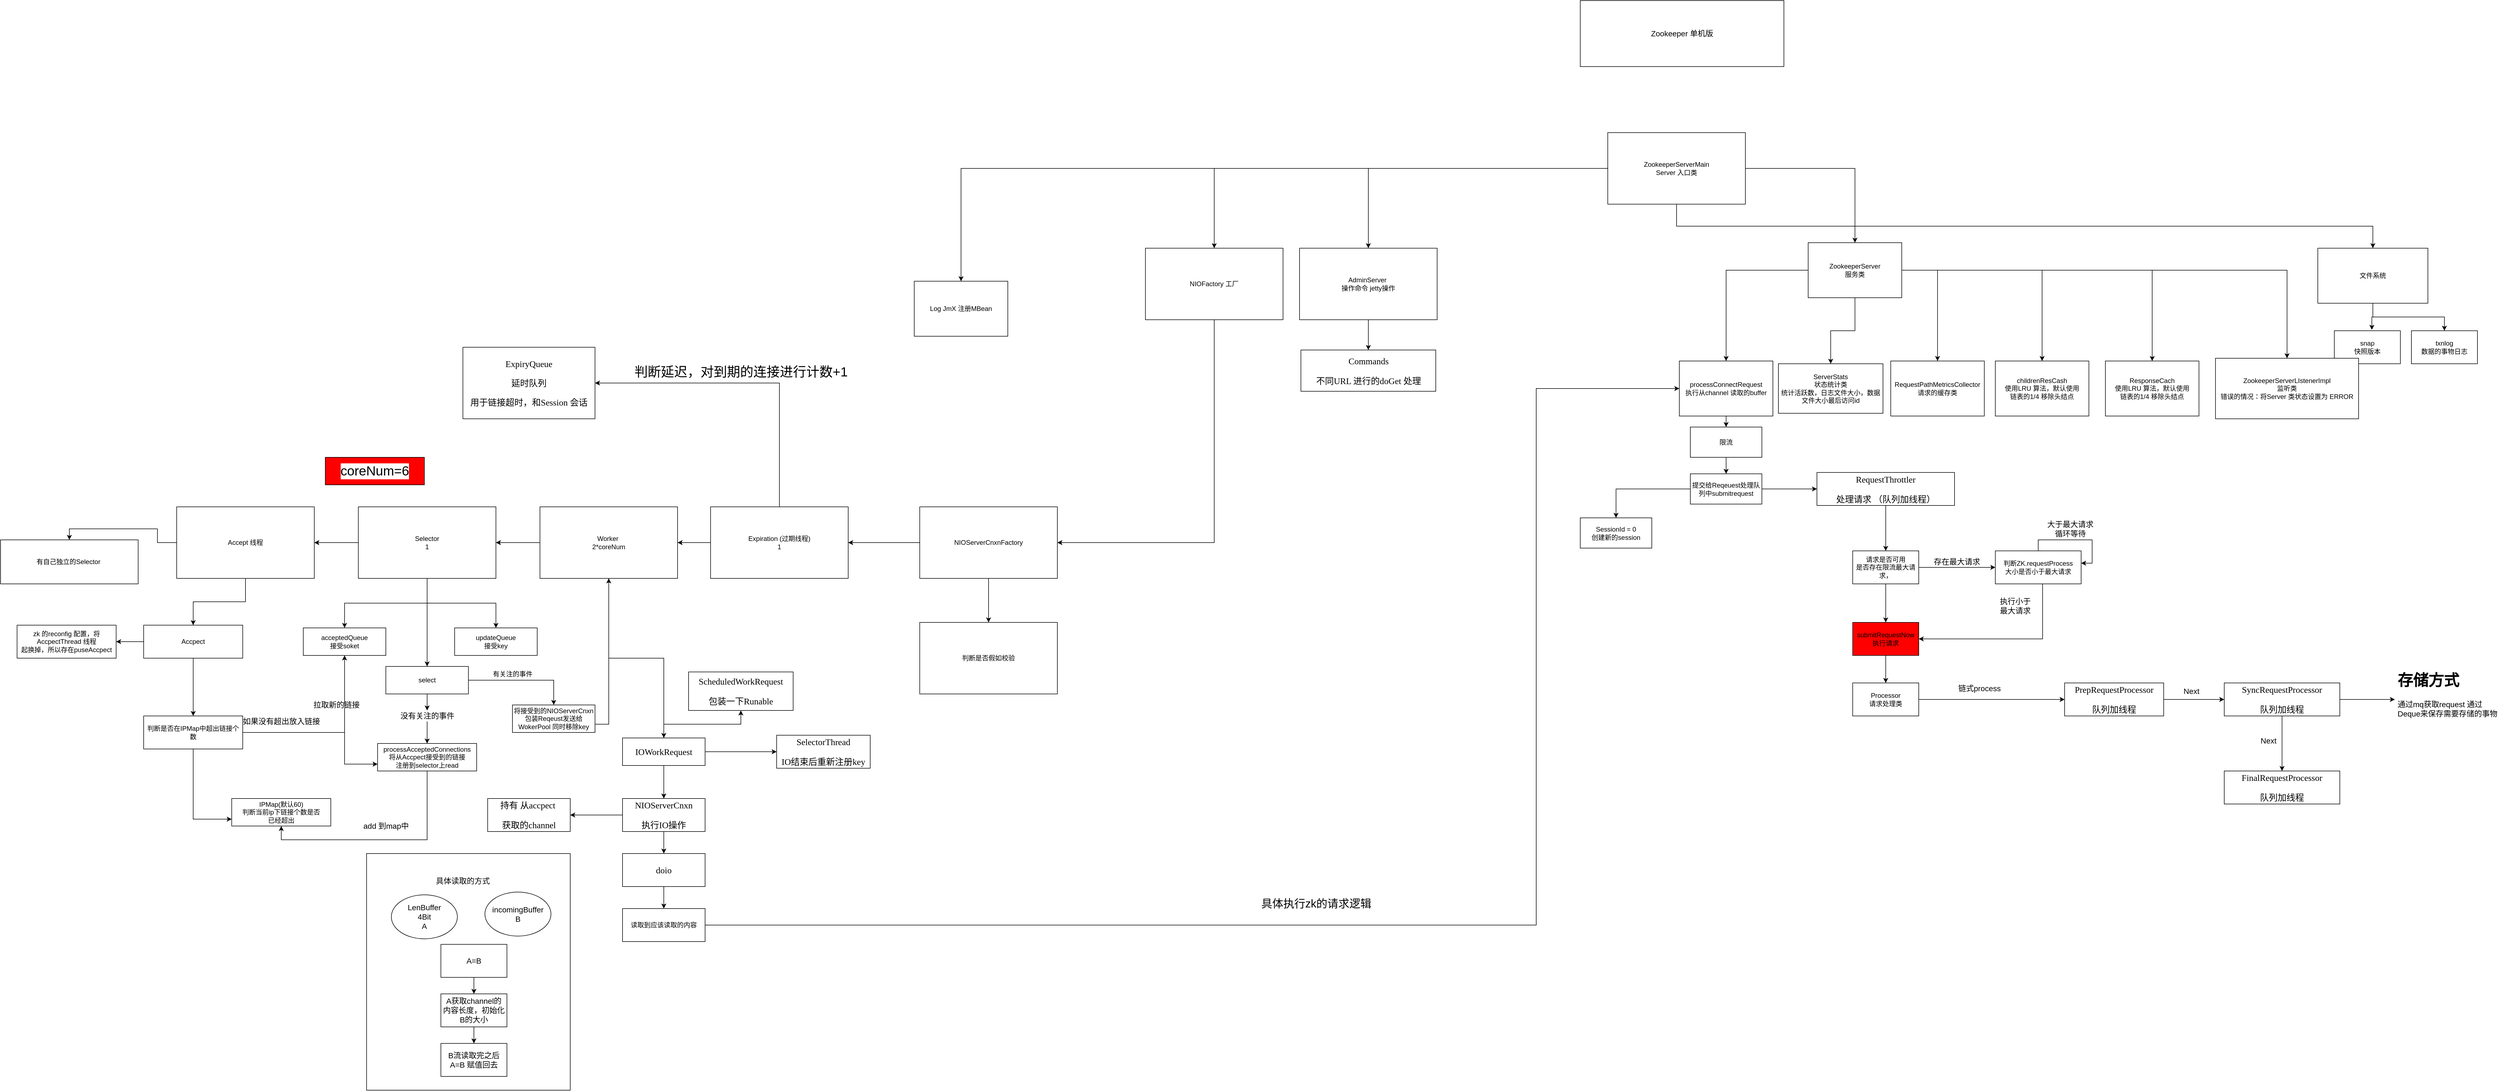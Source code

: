 <mxfile version="13.5.5" type="github">
  <diagram id="P4oiMs18zLNOx8z-5_zC" name="第 1 页">
    <mxGraphModel dx="6144" dy="6359" grid="1" gridSize="10" guides="1" tooltips="1" connect="1" arrows="1" fold="1" page="1" pageScale="1" pageWidth="3300" pageHeight="4681" math="0" shadow="0">
      <root>
        <mxCell id="0" />
        <mxCell id="1" parent="0" />
        <mxCell id="2ZB8JP_byCB2bst-7dcp-128" value="" style="rounded=0;whiteSpace=wrap;html=1;labelBackgroundColor=#ffffff;fillColor=#ffffff;gradientColor=none;fontSize=14;fontColor=#000000;" vertex="1" parent="1">
          <mxGeometry x="-1885" y="1310" width="370" height="430" as="geometry" />
        </mxCell>
        <mxCell id="2ZB8JP_byCB2bst-7dcp-11" style="edgeStyle=orthogonalEdgeStyle;rounded=0;orthogonalLoop=1;jettySize=auto;html=1;entryX=0.5;entryY=0;entryDx=0;entryDy=0;" edge="1" parent="1" source="2ZB8JP_byCB2bst-7dcp-1" target="2ZB8JP_byCB2bst-7dcp-3">
          <mxGeometry relative="1" as="geometry" />
        </mxCell>
        <mxCell id="2ZB8JP_byCB2bst-7dcp-12" style="edgeStyle=orthogonalEdgeStyle;rounded=0;orthogonalLoop=1;jettySize=auto;html=1;entryX=0.5;entryY=0;entryDx=0;entryDy=0;" edge="1" parent="1" source="2ZB8JP_byCB2bst-7dcp-1" target="2ZB8JP_byCB2bst-7dcp-5">
          <mxGeometry relative="1" as="geometry">
            <Array as="points">
              <mxPoint x="495" y="170" />
              <mxPoint x="1760" y="170" />
            </Array>
          </mxGeometry>
        </mxCell>
        <mxCell id="2ZB8JP_byCB2bst-7dcp-15" style="edgeStyle=orthogonalEdgeStyle;rounded=0;orthogonalLoop=1;jettySize=auto;html=1;entryX=0.5;entryY=0;entryDx=0;entryDy=0;" edge="1" parent="1" source="2ZB8JP_byCB2bst-7dcp-1" target="2ZB8JP_byCB2bst-7dcp-9">
          <mxGeometry relative="1" as="geometry" />
        </mxCell>
        <mxCell id="2ZB8JP_byCB2bst-7dcp-29" style="edgeStyle=orthogonalEdgeStyle;rounded=0;orthogonalLoop=1;jettySize=auto;html=1;" edge="1" parent="1" source="2ZB8JP_byCB2bst-7dcp-1" target="2ZB8JP_byCB2bst-7dcp-28">
          <mxGeometry relative="1" as="geometry" />
        </mxCell>
        <mxCell id="2ZB8JP_byCB2bst-7dcp-91" style="edgeStyle=orthogonalEdgeStyle;rounded=0;orthogonalLoop=1;jettySize=auto;html=1;entryX=0.5;entryY=0;entryDx=0;entryDy=0;fontSize=14;fontColor=#000000;" edge="1" parent="1" source="2ZB8JP_byCB2bst-7dcp-1" target="2ZB8JP_byCB2bst-7dcp-33">
          <mxGeometry relative="1" as="geometry" />
        </mxCell>
        <mxCell id="2ZB8JP_byCB2bst-7dcp-1" value="ZookeeperServerMain&lt;br&gt;Server 入口类" style="rounded=0;whiteSpace=wrap;html=1;" vertex="1" parent="1">
          <mxGeometry x="370" width="250" height="130" as="geometry" />
        </mxCell>
        <mxCell id="2ZB8JP_byCB2bst-7dcp-3" value="Log JmX 注册MBean" style="rounded=0;whiteSpace=wrap;html=1;" vertex="1" parent="1">
          <mxGeometry x="-890" y="270" width="170" height="100" as="geometry" />
        </mxCell>
        <mxCell id="2ZB8JP_byCB2bst-7dcp-13" style="edgeStyle=orthogonalEdgeStyle;rounded=0;orthogonalLoop=1;jettySize=auto;html=1;entryX=0.568;entryY=-0.028;entryDx=0;entryDy=0;entryPerimeter=0;" edge="1" parent="1" source="2ZB8JP_byCB2bst-7dcp-5" target="2ZB8JP_byCB2bst-7dcp-6">
          <mxGeometry relative="1" as="geometry" />
        </mxCell>
        <mxCell id="2ZB8JP_byCB2bst-7dcp-14" style="edgeStyle=orthogonalEdgeStyle;rounded=0;orthogonalLoop=1;jettySize=auto;html=1;" edge="1" parent="1" source="2ZB8JP_byCB2bst-7dcp-5" target="2ZB8JP_byCB2bst-7dcp-7">
          <mxGeometry relative="1" as="geometry" />
        </mxCell>
        <mxCell id="2ZB8JP_byCB2bst-7dcp-5" value="文件系统&lt;br&gt;" style="rounded=0;whiteSpace=wrap;html=1;" vertex="1" parent="1">
          <mxGeometry x="1660" y="210" width="200" height="100" as="geometry" />
        </mxCell>
        <mxCell id="2ZB8JP_byCB2bst-7dcp-6" value="snap&lt;br&gt;快照版本" style="rounded=0;whiteSpace=wrap;html=1;" vertex="1" parent="1">
          <mxGeometry x="1690" y="360" width="120" height="60" as="geometry" />
        </mxCell>
        <mxCell id="2ZB8JP_byCB2bst-7dcp-7" value="txnlog&lt;br&gt;数据的事物日志" style="rounded=0;whiteSpace=wrap;html=1;" vertex="1" parent="1">
          <mxGeometry x="1830" y="360" width="120" height="60" as="geometry" />
        </mxCell>
        <mxCell id="2ZB8JP_byCB2bst-7dcp-8" value="ServerStats&lt;br&gt;状态统计类&lt;br&gt;统计活跃数，日志文件大小，数据文件大小最后访问id" style="rounded=0;whiteSpace=wrap;html=1;" vertex="1" parent="1">
          <mxGeometry x="680" y="420" width="190" height="90" as="geometry" />
        </mxCell>
        <mxCell id="2ZB8JP_byCB2bst-7dcp-17" style="edgeStyle=orthogonalEdgeStyle;rounded=0;orthogonalLoop=1;jettySize=auto;html=1;" edge="1" parent="1" source="2ZB8JP_byCB2bst-7dcp-9" target="2ZB8JP_byCB2bst-7dcp-16">
          <mxGeometry relative="1" as="geometry" />
        </mxCell>
        <mxCell id="2ZB8JP_byCB2bst-7dcp-21" style="edgeStyle=orthogonalEdgeStyle;rounded=0;orthogonalLoop=1;jettySize=auto;html=1;" edge="1" parent="1" source="2ZB8JP_byCB2bst-7dcp-9" target="2ZB8JP_byCB2bst-7dcp-20">
          <mxGeometry relative="1" as="geometry" />
        </mxCell>
        <mxCell id="2ZB8JP_byCB2bst-7dcp-22" style="edgeStyle=orthogonalEdgeStyle;rounded=0;orthogonalLoop=1;jettySize=auto;html=1;" edge="1" parent="1" source="2ZB8JP_byCB2bst-7dcp-9" target="2ZB8JP_byCB2bst-7dcp-8">
          <mxGeometry relative="1" as="geometry">
            <mxPoint x="710.0" y="399.48" as="targetPoint" />
          </mxGeometry>
        </mxCell>
        <mxCell id="2ZB8JP_byCB2bst-7dcp-25" style="edgeStyle=orthogonalEdgeStyle;rounded=0;orthogonalLoop=1;jettySize=auto;html=1;" edge="1" parent="1" source="2ZB8JP_byCB2bst-7dcp-9" target="2ZB8JP_byCB2bst-7dcp-24">
          <mxGeometry relative="1" as="geometry">
            <Array as="points">
              <mxPoint x="969.1" y="250" />
            </Array>
          </mxGeometry>
        </mxCell>
        <mxCell id="2ZB8JP_byCB2bst-7dcp-26" style="edgeStyle=orthogonalEdgeStyle;rounded=0;orthogonalLoop=1;jettySize=auto;html=1;" edge="1" parent="1" source="2ZB8JP_byCB2bst-7dcp-9" target="2ZB8JP_byCB2bst-7dcp-23">
          <mxGeometry relative="1" as="geometry" />
        </mxCell>
        <mxCell id="2ZB8JP_byCB2bst-7dcp-134" style="edgeStyle=orthogonalEdgeStyle;rounded=0;orthogonalLoop=1;jettySize=auto;html=1;fontSize=14;fontColor=#000000;" edge="1" parent="1" source="2ZB8JP_byCB2bst-7dcp-9" target="2ZB8JP_byCB2bst-7dcp-133">
          <mxGeometry relative="1" as="geometry" />
        </mxCell>
        <mxCell id="2ZB8JP_byCB2bst-7dcp-9" value="ZookeeperServer&lt;br&gt;服务类" style="rounded=0;whiteSpace=wrap;html=1;" vertex="1" parent="1">
          <mxGeometry x="734.1" y="200" width="170" height="100" as="geometry" />
        </mxCell>
        <mxCell id="2ZB8JP_byCB2bst-7dcp-16" value="ZookeeperServerLIstenerImpl&lt;br&gt;监听类&lt;br&gt;错误的情况：将Server 类状态设置为 ERROR" style="rounded=0;whiteSpace=wrap;html=1;" vertex="1" parent="1">
          <mxGeometry x="1474.1" y="410" width="260" height="110" as="geometry" />
        </mxCell>
        <mxCell id="2ZB8JP_byCB2bst-7dcp-20" value="ResponseCach&lt;br&gt;使用LRU 算法，默认使用&lt;br&gt;链表的1/4 移除头结点" style="rounded=0;whiteSpace=wrap;html=1;" vertex="1" parent="1">
          <mxGeometry x="1274.1" y="415" width="170" height="100" as="geometry" />
        </mxCell>
        <mxCell id="2ZB8JP_byCB2bst-7dcp-23" value="childrenResCash&lt;br&gt;使用LRU 算法，默认使用&lt;br&gt;链表的1/4 移除头结点" style="rounded=0;whiteSpace=wrap;html=1;" vertex="1" parent="1">
          <mxGeometry x="1074.1" y="415" width="170" height="100" as="geometry" />
        </mxCell>
        <mxCell id="2ZB8JP_byCB2bst-7dcp-24" value="RequestPathMetricsCollector&lt;br&gt;请求的缓存类" style="rounded=0;whiteSpace=wrap;html=1;" vertex="1" parent="1">
          <mxGeometry x="884.1" y="415" width="170" height="100" as="geometry" />
        </mxCell>
        <mxCell id="2ZB8JP_byCB2bst-7dcp-31" value="" style="edgeStyle=orthogonalEdgeStyle;rounded=0;orthogonalLoop=1;jettySize=auto;html=1;" edge="1" parent="1" source="2ZB8JP_byCB2bst-7dcp-28" target="2ZB8JP_byCB2bst-7dcp-30">
          <mxGeometry relative="1" as="geometry" />
        </mxCell>
        <mxCell id="2ZB8JP_byCB2bst-7dcp-28" value="AdminServer&amp;nbsp;&lt;br&gt;操作命令 jetty操作&lt;br&gt;" style="rounded=0;whiteSpace=wrap;html=1;" vertex="1" parent="1">
          <mxGeometry x="-190" y="210" width="250" height="130" as="geometry" />
        </mxCell>
        <mxCell id="2ZB8JP_byCB2bst-7dcp-30" value="&lt;pre style=&quot;background-color: rgb(255 , 255 , 255) ; font-family: &amp;#34;consolas&amp;#34; ; font-size: 12pt&quot;&gt;Commands&lt;/pre&gt;&lt;pre style=&quot;background-color: rgb(255 , 255 , 255) ; font-family: &amp;#34;consolas&amp;#34; ; font-size: 12pt&quot;&gt;不同URL 进行的doGet 处理&lt;/pre&gt;" style="whiteSpace=wrap;html=1;rounded=0;" vertex="1" parent="1">
          <mxGeometry x="-187.5" y="395" width="245" height="75" as="geometry" />
        </mxCell>
        <mxCell id="2ZB8JP_byCB2bst-7dcp-37" style="edgeStyle=orthogonalEdgeStyle;rounded=0;orthogonalLoop=1;jettySize=auto;html=1;fontColor=#000000;" edge="1" parent="1" source="2ZB8JP_byCB2bst-7dcp-33" target="2ZB8JP_byCB2bst-7dcp-36">
          <mxGeometry relative="1" as="geometry">
            <Array as="points">
              <mxPoint x="-345" y="745" />
            </Array>
          </mxGeometry>
        </mxCell>
        <mxCell id="2ZB8JP_byCB2bst-7dcp-33" value="NIOFactory 工厂" style="rounded=0;whiteSpace=wrap;html=1;" vertex="1" parent="1">
          <mxGeometry x="-470" y="210" width="250" height="130" as="geometry" />
        </mxCell>
        <mxCell id="2ZB8JP_byCB2bst-7dcp-42" style="edgeStyle=orthogonalEdgeStyle;rounded=0;orthogonalLoop=1;jettySize=auto;html=1;fontColor=#000000;" edge="1" parent="1" source="2ZB8JP_byCB2bst-7dcp-36" target="2ZB8JP_byCB2bst-7dcp-38">
          <mxGeometry relative="1" as="geometry" />
        </mxCell>
        <mxCell id="2ZB8JP_byCB2bst-7dcp-43" style="edgeStyle=orthogonalEdgeStyle;rounded=0;orthogonalLoop=1;jettySize=auto;html=1;fontColor=#000000;" edge="1" parent="1" source="2ZB8JP_byCB2bst-7dcp-36" target="2ZB8JP_byCB2bst-7dcp-39">
          <mxGeometry relative="1" as="geometry" />
        </mxCell>
        <mxCell id="2ZB8JP_byCB2bst-7dcp-44" style="edgeStyle=orthogonalEdgeStyle;rounded=0;orthogonalLoop=1;jettySize=auto;html=1;fontColor=#000000;" edge="1" parent="1" source="2ZB8JP_byCB2bst-7dcp-36" target="2ZB8JP_byCB2bst-7dcp-40">
          <mxGeometry relative="1" as="geometry" />
        </mxCell>
        <mxCell id="2ZB8JP_byCB2bst-7dcp-45" style="edgeStyle=orthogonalEdgeStyle;rounded=0;orthogonalLoop=1;jettySize=auto;html=1;fontColor=#000000;" edge="1" parent="1" source="2ZB8JP_byCB2bst-7dcp-36" target="2ZB8JP_byCB2bst-7dcp-41">
          <mxGeometry relative="1" as="geometry" />
        </mxCell>
        <mxCell id="2ZB8JP_byCB2bst-7dcp-48" style="edgeStyle=orthogonalEdgeStyle;rounded=0;orthogonalLoop=1;jettySize=auto;html=1;fontColor=#000000;" edge="1" parent="1" source="2ZB8JP_byCB2bst-7dcp-36" target="2ZB8JP_byCB2bst-7dcp-47">
          <mxGeometry relative="1" as="geometry" />
        </mxCell>
        <mxCell id="2ZB8JP_byCB2bst-7dcp-36" value="NIOServerCnxnFactory" style="rounded=0;whiteSpace=wrap;html=1;" vertex="1" parent="1">
          <mxGeometry x="-880" y="680" width="250" height="130" as="geometry" />
        </mxCell>
        <mxCell id="2ZB8JP_byCB2bst-7dcp-63" style="edgeStyle=orthogonalEdgeStyle;rounded=0;orthogonalLoop=1;jettySize=auto;html=1;entryX=0.5;entryY=0;entryDx=0;entryDy=0;fontSize=24;fontColor=#000000;" edge="1" parent="1" source="2ZB8JP_byCB2bst-7dcp-38" target="2ZB8JP_byCB2bst-7dcp-62">
          <mxGeometry relative="1" as="geometry" />
        </mxCell>
        <mxCell id="2ZB8JP_byCB2bst-7dcp-78" value="" style="edgeStyle=orthogonalEdgeStyle;rounded=0;orthogonalLoop=1;jettySize=auto;html=1;fontSize=14;fontColor=#000000;" edge="1" parent="1" source="2ZB8JP_byCB2bst-7dcp-38" target="2ZB8JP_byCB2bst-7dcp-77">
          <mxGeometry relative="1" as="geometry" />
        </mxCell>
        <mxCell id="2ZB8JP_byCB2bst-7dcp-38" value="Accept 线程&lt;br&gt;" style="rounded=0;whiteSpace=wrap;html=1;" vertex="1" parent="1">
          <mxGeometry x="-2230" y="680" width="250" height="130" as="geometry" />
        </mxCell>
        <mxCell id="2ZB8JP_byCB2bst-7dcp-55" style="edgeStyle=orthogonalEdgeStyle;rounded=0;orthogonalLoop=1;jettySize=auto;html=1;fontSize=24;fontColor=#000000;" edge="1" parent="1" source="2ZB8JP_byCB2bst-7dcp-39" target="2ZB8JP_byCB2bst-7dcp-54">
          <mxGeometry relative="1" as="geometry" />
        </mxCell>
        <mxCell id="2ZB8JP_byCB2bst-7dcp-58" style="edgeStyle=orthogonalEdgeStyle;rounded=0;orthogonalLoop=1;jettySize=auto;html=1;fontSize=24;fontColor=#000000;" edge="1" parent="1" source="2ZB8JP_byCB2bst-7dcp-39" target="2ZB8JP_byCB2bst-7dcp-57">
          <mxGeometry relative="1" as="geometry" />
        </mxCell>
        <mxCell id="2ZB8JP_byCB2bst-7dcp-65" style="edgeStyle=orthogonalEdgeStyle;rounded=0;orthogonalLoop=1;jettySize=auto;html=1;fontSize=24;fontColor=#000000;" edge="1" parent="1" source="2ZB8JP_byCB2bst-7dcp-39" target="2ZB8JP_byCB2bst-7dcp-64">
          <mxGeometry relative="1" as="geometry" />
        </mxCell>
        <mxCell id="2ZB8JP_byCB2bst-7dcp-39" value="Selector&lt;br&gt;1" style="rounded=0;whiteSpace=wrap;html=1;" vertex="1" parent="1">
          <mxGeometry x="-1900" y="680" width="250" height="130" as="geometry" />
        </mxCell>
        <mxCell id="2ZB8JP_byCB2bst-7dcp-92" style="edgeStyle=orthogonalEdgeStyle;rounded=0;orthogonalLoop=1;jettySize=auto;html=1;fontSize=14;fontColor=#000000;" edge="1" parent="1" source="2ZB8JP_byCB2bst-7dcp-40" target="2ZB8JP_byCB2bst-7dcp-93">
          <mxGeometry relative="1" as="geometry">
            <mxPoint x="-1340" y="1200" as="targetPoint" />
          </mxGeometry>
        </mxCell>
        <mxCell id="2ZB8JP_byCB2bst-7dcp-40" value="Worker&amp;nbsp;&lt;br&gt;2*coreNum" style="rounded=0;whiteSpace=wrap;html=1;" vertex="1" parent="1">
          <mxGeometry x="-1570" y="680" width="250" height="130" as="geometry" />
        </mxCell>
        <mxCell id="2ZB8JP_byCB2bst-7dcp-50" style="edgeStyle=orthogonalEdgeStyle;rounded=0;orthogonalLoop=1;jettySize=auto;html=1;entryX=1;entryY=0.5;entryDx=0;entryDy=0;fontColor=#000000;" edge="1" parent="1" source="2ZB8JP_byCB2bst-7dcp-41" target="2ZB8JP_byCB2bst-7dcp-49">
          <mxGeometry relative="1" as="geometry">
            <Array as="points">
              <mxPoint x="-1135" y="455" />
            </Array>
          </mxGeometry>
        </mxCell>
        <mxCell id="2ZB8JP_byCB2bst-7dcp-41" value="Expiration (过期线程)&lt;br&gt;1" style="rounded=0;whiteSpace=wrap;html=1;" vertex="1" parent="1">
          <mxGeometry x="-1260" y="680" width="250" height="130" as="geometry" />
        </mxCell>
        <mxCell id="2ZB8JP_byCB2bst-7dcp-47" value="判断是否假如校验" style="rounded=0;whiteSpace=wrap;html=1;" vertex="1" parent="1">
          <mxGeometry x="-880" y="890" width="250" height="130" as="geometry" />
        </mxCell>
        <mxCell id="2ZB8JP_byCB2bst-7dcp-49" value="&lt;pre style=&quot;background-color: rgb(255 , 255 , 255) ; font-family: &amp;#34;consolas&amp;#34; ; font-size: 12pt&quot;&gt;ExpiryQueue&lt;/pre&gt;&lt;pre style=&quot;background-color: rgb(255 , 255 , 255) ; font-family: &amp;#34;consolas&amp;#34; ; font-size: 12pt&quot;&gt;延时队列&lt;/pre&gt;&lt;pre style=&quot;background-color: rgb(255 , 255 , 255) ; font-family: &amp;#34;consolas&amp;#34; ; font-size: 12pt&quot;&gt;用于链接超时，和Session 会话&lt;/pre&gt;" style="rounded=0;whiteSpace=wrap;html=1;" vertex="1" parent="1">
          <mxGeometry x="-1710" y="390" width="240" height="130" as="geometry" />
        </mxCell>
        <mxCell id="2ZB8JP_byCB2bst-7dcp-51" value="判断延迟，对到期的连接进行计数+1" style="text;html=1;align=center;verticalAlign=middle;resizable=0;points=[];autosize=1;fontColor=#000000;fontSize=24;" vertex="1" parent="1">
          <mxGeometry x="-1405" y="420" width="400" height="30" as="geometry" />
        </mxCell>
        <mxCell id="2ZB8JP_byCB2bst-7dcp-52" value="coreNum=6&lt;br&gt;" style="whiteSpace=wrap;html=1;labelBackgroundColor=#ffffff;fillColor=#FF0000;gradientColor=none;fontSize=24;fontColor=#000000;" vertex="1" parent="1">
          <mxGeometry x="-1960" y="590" width="180" height="50" as="geometry" />
        </mxCell>
        <mxCell id="2ZB8JP_byCB2bst-7dcp-83" style="edgeStyle=orthogonalEdgeStyle;rounded=0;orthogonalLoop=1;jettySize=auto;html=1;entryX=0;entryY=0.75;entryDx=0;entryDy=0;fontSize=14;fontColor=#000000;" edge="1" parent="1" source="2ZB8JP_byCB2bst-7dcp-54" target="2ZB8JP_byCB2bst-7dcp-76">
          <mxGeometry relative="1" as="geometry" />
        </mxCell>
        <mxCell id="2ZB8JP_byCB2bst-7dcp-54" value="acceptedQueue&lt;br&gt;接受soket" style="rounded=0;whiteSpace=wrap;html=1;" vertex="1" parent="1">
          <mxGeometry x="-2000" y="900" width="150" height="50" as="geometry" />
        </mxCell>
        <mxCell id="2ZB8JP_byCB2bst-7dcp-57" value="updateQueue&lt;br&gt;接受key" style="rounded=0;whiteSpace=wrap;html=1;" vertex="1" parent="1">
          <mxGeometry x="-1725" y="900" width="150" height="50" as="geometry" />
        </mxCell>
        <mxCell id="2ZB8JP_byCB2bst-7dcp-61" style="edgeStyle=orthogonalEdgeStyle;rounded=0;orthogonalLoop=1;jettySize=auto;html=1;fontSize=24;fontColor=#000000;" edge="1" parent="1" source="2ZB8JP_byCB2bst-7dcp-59" target="2ZB8JP_byCB2bst-7dcp-40">
          <mxGeometry relative="1" as="geometry">
            <Array as="points">
              <mxPoint x="-1605" y="1075" />
              <mxPoint x="-1445" y="1075" />
            </Array>
          </mxGeometry>
        </mxCell>
        <mxCell id="2ZB8JP_byCB2bst-7dcp-59" value="将接受到的NIOServerCnxn&lt;br&gt;包装Reqeust发送给WokerPool 同时移除key" style="rounded=0;whiteSpace=wrap;html=1;" vertex="1" parent="1">
          <mxGeometry x="-1620" y="1040" width="150" height="50" as="geometry" />
        </mxCell>
        <mxCell id="2ZB8JP_byCB2bst-7dcp-62" value="有自己独立的Selector&amp;nbsp;" style="rounded=0;whiteSpace=wrap;html=1;" vertex="1" parent="1">
          <mxGeometry x="-2550" y="740" width="250" height="80" as="geometry" />
        </mxCell>
        <mxCell id="2ZB8JP_byCB2bst-7dcp-66" style="edgeStyle=orthogonalEdgeStyle;rounded=0;orthogonalLoop=1;jettySize=auto;html=1;fontSize=24;fontColor=#000000;" edge="1" parent="1" source="2ZB8JP_byCB2bst-7dcp-64" target="2ZB8JP_byCB2bst-7dcp-59">
          <mxGeometry relative="1" as="geometry" />
        </mxCell>
        <mxCell id="2ZB8JP_byCB2bst-7dcp-71" style="edgeStyle=orthogonalEdgeStyle;rounded=0;orthogonalLoop=1;jettySize=auto;html=1;fontSize=24;fontColor=#000000;entryX=0.5;entryY=0;entryDx=0;entryDy=0;" edge="1" parent="1" source="2ZB8JP_byCB2bst-7dcp-74" target="2ZB8JP_byCB2bst-7dcp-76">
          <mxGeometry relative="1" as="geometry">
            <mxPoint x="-1775" y="1100.0" as="targetPoint" />
          </mxGeometry>
        </mxCell>
        <mxCell id="2ZB8JP_byCB2bst-7dcp-64" value="select&lt;br&gt;" style="rounded=0;whiteSpace=wrap;html=1;" vertex="1" parent="1">
          <mxGeometry x="-1850" y="970" width="150" height="50" as="geometry" />
        </mxCell>
        <mxCell id="2ZB8JP_byCB2bst-7dcp-68" value="&lt;font style=&quot;font-size: 12px&quot;&gt;有关注的事件&lt;/font&gt;" style="text;html=1;align=center;verticalAlign=middle;resizable=0;points=[];autosize=1;fontSize=24;fontColor=#000000;" vertex="1" parent="1">
          <mxGeometry x="-1665" y="960" width="90" height="40" as="geometry" />
        </mxCell>
        <mxCell id="2ZB8JP_byCB2bst-7dcp-74" value="没有关注的事件" style="text;html=1;align=center;verticalAlign=middle;resizable=0;points=[];autosize=1;fontSize=14;fontColor=#000000;" vertex="1" parent="1">
          <mxGeometry x="-1830" y="1050" width="110" height="20" as="geometry" />
        </mxCell>
        <mxCell id="2ZB8JP_byCB2bst-7dcp-75" style="edgeStyle=orthogonalEdgeStyle;rounded=0;orthogonalLoop=1;jettySize=auto;html=1;fontSize=24;fontColor=#000000;" edge="1" parent="1" source="2ZB8JP_byCB2bst-7dcp-64" target="2ZB8JP_byCB2bst-7dcp-74">
          <mxGeometry relative="1" as="geometry">
            <mxPoint x="-1775" y="1020.0" as="sourcePoint" />
            <mxPoint x="-1775" y="1100.0" as="targetPoint" />
          </mxGeometry>
        </mxCell>
        <mxCell id="2ZB8JP_byCB2bst-7dcp-94" style="edgeStyle=orthogonalEdgeStyle;rounded=0;orthogonalLoop=1;jettySize=auto;html=1;fontSize=14;fontColor=#000000;" edge="1" parent="1" source="2ZB8JP_byCB2bst-7dcp-76" target="2ZB8JP_byCB2bst-7dcp-96">
          <mxGeometry relative="1" as="geometry">
            <mxPoint x="-1775" y="1230.0" as="targetPoint" />
            <Array as="points">
              <mxPoint x="-1775" y="1285" />
            </Array>
          </mxGeometry>
        </mxCell>
        <mxCell id="2ZB8JP_byCB2bst-7dcp-76" value="processAcceptedConnections&lt;br&gt;将从Accpect接受到的链接&lt;br&gt;注册到selector上read" style="rounded=0;whiteSpace=wrap;html=1;" vertex="1" parent="1">
          <mxGeometry x="-1865" y="1110" width="180" height="50" as="geometry" />
        </mxCell>
        <mxCell id="2ZB8JP_byCB2bst-7dcp-90" value="" style="edgeStyle=orthogonalEdgeStyle;rounded=0;orthogonalLoop=1;jettySize=auto;html=1;fontSize=14;fontColor=#000000;" edge="1" parent="1" source="2ZB8JP_byCB2bst-7dcp-77" target="2ZB8JP_byCB2bst-7dcp-89">
          <mxGeometry relative="1" as="geometry" />
        </mxCell>
        <mxCell id="2ZB8JP_byCB2bst-7dcp-99" value="" style="edgeStyle=orthogonalEdgeStyle;rounded=0;orthogonalLoop=1;jettySize=auto;html=1;fontSize=14;fontColor=#000000;" edge="1" parent="1" source="2ZB8JP_byCB2bst-7dcp-77" target="2ZB8JP_byCB2bst-7dcp-98">
          <mxGeometry relative="1" as="geometry" />
        </mxCell>
        <mxCell id="2ZB8JP_byCB2bst-7dcp-77" value="Accpect" style="rounded=0;whiteSpace=wrap;html=1;" vertex="1" parent="1">
          <mxGeometry x="-2290" y="895" width="180" height="60" as="geometry" />
        </mxCell>
        <mxCell id="2ZB8JP_byCB2bst-7dcp-82" value="如果没有超出放入链接" style="text;html=1;align=center;verticalAlign=middle;resizable=0;points=[];autosize=1;fontSize=14;fontColor=#000000;" vertex="1" parent="1">
          <mxGeometry x="-2120" y="1060" width="160" height="20" as="geometry" />
        </mxCell>
        <mxCell id="2ZB8JP_byCB2bst-7dcp-84" value="拉取新的链接" style="text;html=1;align=center;verticalAlign=middle;resizable=0;points=[];autosize=1;fontSize=14;fontColor=#000000;" vertex="1" parent="1">
          <mxGeometry x="-1990" y="1030" width="100" height="20" as="geometry" />
        </mxCell>
        <mxCell id="2ZB8JP_byCB2bst-7dcp-89" value="zk 的reconfig 配置，将&lt;br&gt;AccpectThread 线程&lt;br&gt;起换掉，所以存在puseAccpect" style="rounded=0;whiteSpace=wrap;html=1;" vertex="1" parent="1">
          <mxGeometry x="-2520" y="895" width="180" height="60" as="geometry" />
        </mxCell>
        <mxCell id="2ZB8JP_byCB2bst-7dcp-103" value="" style="edgeStyle=orthogonalEdgeStyle;rounded=0;orthogonalLoop=1;jettySize=auto;html=1;fontSize=14;fontColor=#000000;" edge="1" parent="1" source="2ZB8JP_byCB2bst-7dcp-93" target="2ZB8JP_byCB2bst-7dcp-102">
          <mxGeometry relative="1" as="geometry" />
        </mxCell>
        <mxCell id="2ZB8JP_byCB2bst-7dcp-105" value="" style="edgeStyle=orthogonalEdgeStyle;rounded=0;orthogonalLoop=1;jettySize=auto;html=1;fontSize=14;fontColor=#000000;" edge="1" parent="1" source="2ZB8JP_byCB2bst-7dcp-93" target="2ZB8JP_byCB2bst-7dcp-104">
          <mxGeometry relative="1" as="geometry" />
        </mxCell>
        <mxCell id="2ZB8JP_byCB2bst-7dcp-113" value="" style="edgeStyle=orthogonalEdgeStyle;rounded=0;orthogonalLoop=1;jettySize=auto;html=1;fontSize=14;fontColor=#000000;entryX=0;entryY=0.5;entryDx=0;entryDy=0;" edge="1" parent="1" source="2ZB8JP_byCB2bst-7dcp-93" target="2ZB8JP_byCB2bst-7dcp-109">
          <mxGeometry relative="1" as="geometry">
            <mxPoint x="-1190" y="1125.0" as="targetPoint" />
          </mxGeometry>
        </mxCell>
        <mxCell id="2ZB8JP_byCB2bst-7dcp-93" value="&lt;pre style=&quot;background-color: rgb(255 , 255 , 255) ; font-family: &amp;#34;consolas&amp;#34; ; font-size: 12pt&quot;&gt;IOWorkRequest&lt;/pre&gt;" style="rounded=0;whiteSpace=wrap;html=1;" vertex="1" parent="1">
          <mxGeometry x="-1420" y="1100" width="150" height="50" as="geometry" />
        </mxCell>
        <mxCell id="2ZB8JP_byCB2bst-7dcp-96" value="IPMap(默认60)&lt;br&gt;判断当前ip下链接个数是否&lt;br&gt;已经超出" style="rounded=0;whiteSpace=wrap;html=1;" vertex="1" parent="1">
          <mxGeometry x="-2130" y="1210" width="180" height="50" as="geometry" />
        </mxCell>
        <mxCell id="2ZB8JP_byCB2bst-7dcp-97" value="add 到map中" style="text;html=1;align=center;verticalAlign=middle;resizable=0;points=[];autosize=1;fontSize=14;fontColor=#000000;" vertex="1" parent="1">
          <mxGeometry x="-1900" y="1250" width="100" height="20" as="geometry" />
        </mxCell>
        <mxCell id="2ZB8JP_byCB2bst-7dcp-100" style="edgeStyle=orthogonalEdgeStyle;rounded=0;orthogonalLoop=1;jettySize=auto;html=1;entryX=0;entryY=0.75;entryDx=0;entryDy=0;fontSize=14;fontColor=#000000;" edge="1" parent="1" source="2ZB8JP_byCB2bst-7dcp-98" target="2ZB8JP_byCB2bst-7dcp-96">
          <mxGeometry relative="1" as="geometry" />
        </mxCell>
        <mxCell id="2ZB8JP_byCB2bst-7dcp-101" style="edgeStyle=orthogonalEdgeStyle;rounded=0;orthogonalLoop=1;jettySize=auto;html=1;fontSize=14;fontColor=#000000;" edge="1" parent="1" source="2ZB8JP_byCB2bst-7dcp-98" target="2ZB8JP_byCB2bst-7dcp-54">
          <mxGeometry relative="1" as="geometry" />
        </mxCell>
        <mxCell id="2ZB8JP_byCB2bst-7dcp-98" value="判断是否在IPMap中超出链接个数" style="rounded=0;whiteSpace=wrap;html=1;" vertex="1" parent="1">
          <mxGeometry x="-2290" y="1060" width="180" height="60" as="geometry" />
        </mxCell>
        <mxCell id="2ZB8JP_byCB2bst-7dcp-102" value="&lt;pre style=&quot;background-color: rgb(255 , 255 , 255) ; font-family: &amp;#34;consolas&amp;#34; ; font-size: 12pt&quot;&gt;&lt;pre style=&quot;font-family: &amp;#34;consolas&amp;#34; ; font-size: 12pt&quot;&gt;ScheduledWorkRequest&lt;/pre&gt;&lt;pre style=&quot;font-family: &amp;#34;consolas&amp;#34; ; font-size: 12pt&quot;&gt;包装一下Runable&lt;/pre&gt;&lt;/pre&gt;" style="rounded=0;whiteSpace=wrap;html=1;" vertex="1" parent="1">
          <mxGeometry x="-1300" y="980" width="190" height="70" as="geometry" />
        </mxCell>
        <mxCell id="2ZB8JP_byCB2bst-7dcp-108" value="" style="edgeStyle=orthogonalEdgeStyle;rounded=0;orthogonalLoop=1;jettySize=auto;html=1;fontSize=14;fontColor=#000000;" edge="1" parent="1" source="2ZB8JP_byCB2bst-7dcp-104" target="2ZB8JP_byCB2bst-7dcp-107">
          <mxGeometry relative="1" as="geometry" />
        </mxCell>
        <mxCell id="2ZB8JP_byCB2bst-7dcp-115" value="" style="edgeStyle=orthogonalEdgeStyle;rounded=0;orthogonalLoop=1;jettySize=auto;html=1;fontSize=14;fontColor=#000000;" edge="1" parent="1" source="2ZB8JP_byCB2bst-7dcp-104" target="2ZB8JP_byCB2bst-7dcp-114">
          <mxGeometry relative="1" as="geometry" />
        </mxCell>
        <mxCell id="2ZB8JP_byCB2bst-7dcp-104" value="&lt;pre style=&quot;background-color: rgb(255 , 255 , 255) ; font-family: &amp;#34;consolas&amp;#34; ; font-size: 12pt&quot;&gt;&lt;pre style=&quot;font-family: &amp;#34;consolas&amp;#34; ; font-size: 12pt&quot;&gt;NIOServerCnxn&lt;/pre&gt;&lt;pre style=&quot;font-family: &amp;#34;consolas&amp;#34; ; font-size: 12pt&quot;&gt;执行IO操作&lt;/pre&gt;&lt;/pre&gt;" style="rounded=0;whiteSpace=wrap;html=1;" vertex="1" parent="1">
          <mxGeometry x="-1420" y="1210" width="150" height="60" as="geometry" />
        </mxCell>
        <mxCell id="2ZB8JP_byCB2bst-7dcp-107" value="&lt;pre style=&quot;background-color: rgb(255 , 255 , 255) ; font-family: &amp;#34;consolas&amp;#34; ; font-size: 12pt&quot;&gt;&lt;pre style=&quot;font-family: &amp;#34;consolas&amp;#34; ; font-size: 12pt&quot;&gt;持有 从accpect &lt;/pre&gt;&lt;pre style=&quot;font-family: &amp;#34;consolas&amp;#34; ; font-size: 12pt&quot;&gt;获取的channel&lt;/pre&gt;&lt;/pre&gt;" style="rounded=0;whiteSpace=wrap;html=1;" vertex="1" parent="1">
          <mxGeometry x="-1665" y="1210" width="150" height="60" as="geometry" />
        </mxCell>
        <mxCell id="2ZB8JP_byCB2bst-7dcp-109" value="&lt;pre style=&quot;background-color: rgb(255 , 255 , 255) ; font-family: &amp;#34;consolas&amp;#34; ; font-size: 12pt&quot;&gt;&lt;pre style=&quot;font-family: &amp;#34;consolas&amp;#34; ; font-size: 12pt&quot;&gt;SelectorThread&lt;/pre&gt;&lt;pre style=&quot;font-family: &amp;#34;consolas&amp;#34; ; font-size: 12pt&quot;&gt;IO结束后重新注册key&lt;/pre&gt;&lt;/pre&gt;" style="rounded=0;whiteSpace=wrap;html=1;" vertex="1" parent="1">
          <mxGeometry x="-1140" y="1095" width="170" height="60" as="geometry" />
        </mxCell>
        <mxCell id="2ZB8JP_byCB2bst-7dcp-127" value="" style="edgeStyle=orthogonalEdgeStyle;rounded=0;orthogonalLoop=1;jettySize=auto;html=1;fontSize=14;fontColor=#000000;" edge="1" parent="1" source="2ZB8JP_byCB2bst-7dcp-114" target="2ZB8JP_byCB2bst-7dcp-126">
          <mxGeometry relative="1" as="geometry" />
        </mxCell>
        <mxCell id="2ZB8JP_byCB2bst-7dcp-114" value="&lt;pre style=&quot;background-color: rgb(255 , 255 , 255) ; font-family: &amp;#34;consolas&amp;#34; ; font-size: 12pt&quot;&gt;&lt;pre style=&quot;font-family: &amp;#34;consolas&amp;#34; ; font-size: 12pt&quot;&gt;doio&lt;/pre&gt;&lt;/pre&gt;" style="rounded=0;whiteSpace=wrap;html=1;" vertex="1" parent="1">
          <mxGeometry x="-1420" y="1310" width="150" height="60" as="geometry" />
        </mxCell>
        <mxCell id="2ZB8JP_byCB2bst-7dcp-117" value="LenBuffer&lt;br&gt;4Bit&lt;br&gt;A" style="ellipse;whiteSpace=wrap;html=1;labelBackgroundColor=#ffffff;fillColor=#ffffff;gradientColor=none;fontSize=14;fontColor=#000000;" vertex="1" parent="1">
          <mxGeometry x="-1840" y="1385" width="120" height="80" as="geometry" />
        </mxCell>
        <mxCell id="2ZB8JP_byCB2bst-7dcp-118" value="incomingBuffer&lt;br&gt;B" style="ellipse;whiteSpace=wrap;html=1;labelBackgroundColor=#ffffff;fillColor=#ffffff;gradientColor=none;fontSize=14;fontColor=#000000;" vertex="1" parent="1">
          <mxGeometry x="-1670" y="1380" width="120" height="80" as="geometry" />
        </mxCell>
        <mxCell id="2ZB8JP_byCB2bst-7dcp-123" value="" style="edgeStyle=orthogonalEdgeStyle;rounded=0;orthogonalLoop=1;jettySize=auto;html=1;fontSize=14;fontColor=#000000;" edge="1" parent="1" source="2ZB8JP_byCB2bst-7dcp-120" target="2ZB8JP_byCB2bst-7dcp-122">
          <mxGeometry relative="1" as="geometry" />
        </mxCell>
        <mxCell id="2ZB8JP_byCB2bst-7dcp-120" value="A=B" style="whiteSpace=wrap;html=1;labelBackgroundColor=#ffffff;fillColor=#ffffff;gradientColor=none;fontSize=14;fontColor=#000000;" vertex="1" parent="1">
          <mxGeometry x="-1750" y="1475" width="120" height="60" as="geometry" />
        </mxCell>
        <mxCell id="2ZB8JP_byCB2bst-7dcp-125" value="" style="edgeStyle=orthogonalEdgeStyle;rounded=0;orthogonalLoop=1;jettySize=auto;html=1;fontSize=14;fontColor=#000000;" edge="1" parent="1" source="2ZB8JP_byCB2bst-7dcp-122" target="2ZB8JP_byCB2bst-7dcp-124">
          <mxGeometry relative="1" as="geometry" />
        </mxCell>
        <mxCell id="2ZB8JP_byCB2bst-7dcp-122" value="A获取channel的&lt;br&gt;内容长度，初始化B的大小" style="whiteSpace=wrap;html=1;labelBackgroundColor=#ffffff;fillColor=#ffffff;gradientColor=none;fontSize=14;fontColor=#000000;" vertex="1" parent="1">
          <mxGeometry x="-1750" y="1565" width="120" height="60" as="geometry" />
        </mxCell>
        <mxCell id="2ZB8JP_byCB2bst-7dcp-124" value="B流读取完之后&lt;br&gt;A=B 赋值回去" style="whiteSpace=wrap;html=1;labelBackgroundColor=#ffffff;fillColor=#ffffff;gradientColor=none;fontSize=14;fontColor=#000000;" vertex="1" parent="1">
          <mxGeometry x="-1750" y="1655" width="120" height="60" as="geometry" />
        </mxCell>
        <mxCell id="2ZB8JP_byCB2bst-7dcp-131" style="edgeStyle=orthogonalEdgeStyle;rounded=0;orthogonalLoop=1;jettySize=auto;html=1;fontSize=14;fontColor=#000000;" edge="1" parent="1" source="2ZB8JP_byCB2bst-7dcp-126" target="2ZB8JP_byCB2bst-7dcp-133">
          <mxGeometry relative="1" as="geometry">
            <mxPoint x="-520" y="1440" as="targetPoint" />
            <Array as="points">
              <mxPoint x="240" y="1440" />
              <mxPoint x="240" y="465" />
            </Array>
          </mxGeometry>
        </mxCell>
        <mxCell id="2ZB8JP_byCB2bst-7dcp-126" value="&lt;pre style=&quot;background-color: rgb(255 , 255 , 255) ; font-family: &amp;#34;consolas&amp;#34;&quot;&gt;&lt;pre style=&quot;font-family: &amp;#34;consolas&amp;#34;&quot;&gt;&lt;font style=&quot;font-size: 12px&quot;&gt;读取到应该读取的内容&lt;/font&gt;&lt;/pre&gt;&lt;/pre&gt;" style="rounded=0;whiteSpace=wrap;html=1;" vertex="1" parent="1">
          <mxGeometry x="-1420" y="1410" width="150" height="60" as="geometry" />
        </mxCell>
        <mxCell id="2ZB8JP_byCB2bst-7dcp-129" value="具体读取的方式" style="text;html=1;strokeColor=none;fillColor=none;align=center;verticalAlign=middle;whiteSpace=wrap;rounded=0;labelBackgroundColor=#ffffff;fontSize=14;fontColor=#000000;" vertex="1" parent="1">
          <mxGeometry x="-1770" y="1350" width="120" height="20" as="geometry" />
        </mxCell>
        <mxCell id="2ZB8JP_byCB2bst-7dcp-132" value="&lt;font style=&quot;font-size: 20px&quot;&gt;具体执行zk的请求逻辑&lt;/font&gt;" style="text;html=1;align=center;verticalAlign=middle;resizable=0;points=[];autosize=1;fontSize=14;fontColor=#000000;" vertex="1" parent="1">
          <mxGeometry x="-270" y="1390" width="220" height="20" as="geometry" />
        </mxCell>
        <mxCell id="2ZB8JP_byCB2bst-7dcp-136" value="" style="edgeStyle=orthogonalEdgeStyle;rounded=0;orthogonalLoop=1;jettySize=auto;html=1;fontSize=14;fontColor=#000000;" edge="1" parent="1" source="2ZB8JP_byCB2bst-7dcp-133" target="2ZB8JP_byCB2bst-7dcp-135">
          <mxGeometry relative="1" as="geometry" />
        </mxCell>
        <mxCell id="2ZB8JP_byCB2bst-7dcp-133" value="processConnectRequest&lt;br&gt;执行从channel 读取的buffer" style="rounded=0;whiteSpace=wrap;html=1;" vertex="1" parent="1">
          <mxGeometry x="500" y="415" width="170" height="100" as="geometry" />
        </mxCell>
        <mxCell id="2ZB8JP_byCB2bst-7dcp-138" value="" style="edgeStyle=orthogonalEdgeStyle;rounded=0;orthogonalLoop=1;jettySize=auto;html=1;fontSize=14;fontColor=#000000;" edge="1" parent="1" source="2ZB8JP_byCB2bst-7dcp-135" target="2ZB8JP_byCB2bst-7dcp-137">
          <mxGeometry relative="1" as="geometry" />
        </mxCell>
        <mxCell id="2ZB8JP_byCB2bst-7dcp-135" value="限流&lt;br&gt;" style="rounded=0;whiteSpace=wrap;html=1;" vertex="1" parent="1">
          <mxGeometry x="520" y="535" width="130" height="55" as="geometry" />
        </mxCell>
        <mxCell id="2ZB8JP_byCB2bst-7dcp-140" value="" style="edgeStyle=orthogonalEdgeStyle;rounded=0;orthogonalLoop=1;jettySize=auto;html=1;fontSize=14;fontColor=#000000;" edge="1" parent="1" source="2ZB8JP_byCB2bst-7dcp-137" target="2ZB8JP_byCB2bst-7dcp-139">
          <mxGeometry relative="1" as="geometry" />
        </mxCell>
        <mxCell id="2ZB8JP_byCB2bst-7dcp-142" value="" style="edgeStyle=orthogonalEdgeStyle;rounded=0;orthogonalLoop=1;jettySize=auto;html=1;fontSize=14;fontColor=#000000;" edge="1" parent="1" source="2ZB8JP_byCB2bst-7dcp-137" target="2ZB8JP_byCB2bst-7dcp-141">
          <mxGeometry relative="1" as="geometry" />
        </mxCell>
        <mxCell id="2ZB8JP_byCB2bst-7dcp-137" value="提交给Reqeuest处理队列中submitrequest" style="rounded=0;whiteSpace=wrap;html=1;" vertex="1" parent="1">
          <mxGeometry x="520" y="620" width="130" height="55" as="geometry" />
        </mxCell>
        <mxCell id="2ZB8JP_byCB2bst-7dcp-139" value="SessionId = 0&lt;br&gt;创建新的session" style="rounded=0;whiteSpace=wrap;html=1;" vertex="1" parent="1">
          <mxGeometry x="320" y="700" width="130" height="55" as="geometry" />
        </mxCell>
        <mxCell id="2ZB8JP_byCB2bst-7dcp-144" value="" style="edgeStyle=orthogonalEdgeStyle;rounded=0;orthogonalLoop=1;jettySize=auto;html=1;fontSize=14;fontColor=#000000;" edge="1" parent="1" source="2ZB8JP_byCB2bst-7dcp-141" target="2ZB8JP_byCB2bst-7dcp-143">
          <mxGeometry relative="1" as="geometry" />
        </mxCell>
        <mxCell id="2ZB8JP_byCB2bst-7dcp-141" value="&lt;pre style=&quot;background-color: rgb(255 , 255 , 255) ; font-family: &amp;#34;consolas&amp;#34; ; font-size: 12pt&quot;&gt;RequestThrottler&lt;/pre&gt;&lt;pre style=&quot;background-color: rgb(255 , 255 , 255) ; font-family: &amp;#34;consolas&amp;#34; ; font-size: 12pt&quot;&gt;处理请求 （队列加线程）&lt;/pre&gt;" style="rounded=0;whiteSpace=wrap;html=1;" vertex="1" parent="1">
          <mxGeometry x="750" y="617.5" width="250" height="60" as="geometry" />
        </mxCell>
        <mxCell id="2ZB8JP_byCB2bst-7dcp-146" value="" style="edgeStyle=orthogonalEdgeStyle;rounded=0;orthogonalLoop=1;jettySize=auto;html=1;fontSize=14;fontColor=#000000;" edge="1" parent="1" source="2ZB8JP_byCB2bst-7dcp-143" target="2ZB8JP_byCB2bst-7dcp-145">
          <mxGeometry relative="1" as="geometry" />
        </mxCell>
        <mxCell id="2ZB8JP_byCB2bst-7dcp-149" value="" style="edgeStyle=orthogonalEdgeStyle;rounded=0;orthogonalLoop=1;jettySize=auto;html=1;fontSize=14;fontColor=#000000;" edge="1" parent="1" source="2ZB8JP_byCB2bst-7dcp-143" target="2ZB8JP_byCB2bst-7dcp-148">
          <mxGeometry relative="1" as="geometry" />
        </mxCell>
        <mxCell id="2ZB8JP_byCB2bst-7dcp-143" value="请求是否可用&lt;br&gt;是否存在限流最大请求，" style="whiteSpace=wrap;html=1;rounded=0;" vertex="1" parent="1">
          <mxGeometry x="815" y="760" width="120" height="60" as="geometry" />
        </mxCell>
        <mxCell id="2ZB8JP_byCB2bst-7dcp-151" style="edgeStyle=orthogonalEdgeStyle;rounded=0;orthogonalLoop=1;jettySize=auto;html=1;entryX=1;entryY=0.5;entryDx=0;entryDy=0;fontSize=14;fontColor=#000000;" edge="1" parent="1" source="2ZB8JP_byCB2bst-7dcp-145" target="2ZB8JP_byCB2bst-7dcp-148">
          <mxGeometry relative="1" as="geometry">
            <Array as="points">
              <mxPoint x="1160" y="920" />
            </Array>
          </mxGeometry>
        </mxCell>
        <mxCell id="2ZB8JP_byCB2bst-7dcp-145" value="判断ZK.requestProcess&lt;br&gt;大小是否小于最大请求" style="whiteSpace=wrap;html=1;rounded=0;" vertex="1" parent="1">
          <mxGeometry x="1074.1" y="760" width="155.9" height="60" as="geometry" />
        </mxCell>
        <mxCell id="2ZB8JP_byCB2bst-7dcp-147" value="存在最大请求" style="text;html=1;align=center;verticalAlign=middle;resizable=0;points=[];autosize=1;fontSize=14;fontColor=#000000;" vertex="1" parent="1">
          <mxGeometry x="954.1" y="770" width="100" height="20" as="geometry" />
        </mxCell>
        <mxCell id="2ZB8JP_byCB2bst-7dcp-156" style="edgeStyle=orthogonalEdgeStyle;rounded=0;orthogonalLoop=1;jettySize=auto;html=1;fontSize=14;fontColor=#000000;" edge="1" parent="1" source="2ZB8JP_byCB2bst-7dcp-148" target="2ZB8JP_byCB2bst-7dcp-155">
          <mxGeometry relative="1" as="geometry" />
        </mxCell>
        <mxCell id="2ZB8JP_byCB2bst-7dcp-148" value="submitRequestNow&lt;br&gt;执行请求" style="whiteSpace=wrap;html=1;rounded=0;fillColor=#FF0000;" vertex="1" parent="1">
          <mxGeometry x="815" y="890" width="120" height="60" as="geometry" />
        </mxCell>
        <mxCell id="2ZB8JP_byCB2bst-7dcp-152" value="执行小于&lt;br&gt;最大请求" style="text;html=1;align=center;verticalAlign=middle;resizable=0;points=[];autosize=1;fontSize=14;fontColor=#000000;" vertex="1" parent="1">
          <mxGeometry x="1075" y="840" width="70" height="40" as="geometry" />
        </mxCell>
        <mxCell id="2ZB8JP_byCB2bst-7dcp-153" style="edgeStyle=orthogonalEdgeStyle;rounded=0;orthogonalLoop=1;jettySize=auto;html=1;entryX=1;entryY=0.373;entryDx=0;entryDy=0;entryPerimeter=0;fontSize=14;fontColor=#000000;" edge="1" parent="1" source="2ZB8JP_byCB2bst-7dcp-145" target="2ZB8JP_byCB2bst-7dcp-145">
          <mxGeometry relative="1" as="geometry" />
        </mxCell>
        <mxCell id="2ZB8JP_byCB2bst-7dcp-154" value="大于最大请求&lt;br&gt;循环等待" style="text;html=1;align=center;verticalAlign=middle;resizable=0;points=[];autosize=1;fontSize=14;fontColor=#000000;" vertex="1" parent="1">
          <mxGeometry x="1160" y="700" width="100" height="40" as="geometry" />
        </mxCell>
        <mxCell id="2ZB8JP_byCB2bst-7dcp-158" value="" style="edgeStyle=orthogonalEdgeStyle;rounded=0;orthogonalLoop=1;jettySize=auto;html=1;fontSize=14;fontColor=#000000;" edge="1" parent="1" source="2ZB8JP_byCB2bst-7dcp-155" target="2ZB8JP_byCB2bst-7dcp-157">
          <mxGeometry relative="1" as="geometry" />
        </mxCell>
        <mxCell id="2ZB8JP_byCB2bst-7dcp-155" value="Processor &lt;br&gt;请求处理类" style="whiteSpace=wrap;html=1;rounded=0;" vertex="1" parent="1">
          <mxGeometry x="815" y="1000" width="120" height="60" as="geometry" />
        </mxCell>
        <mxCell id="2ZB8JP_byCB2bst-7dcp-161" value="" style="edgeStyle=orthogonalEdgeStyle;rounded=0;orthogonalLoop=1;jettySize=auto;html=1;fontSize=14;fontColor=#000000;" edge="1" parent="1" source="2ZB8JP_byCB2bst-7dcp-157" target="2ZB8JP_byCB2bst-7dcp-160">
          <mxGeometry relative="1" as="geometry" />
        </mxCell>
        <mxCell id="2ZB8JP_byCB2bst-7dcp-157" value="&lt;pre style=&quot;background-color: rgb(255 , 255 , 255) ; font-family: &amp;#34;consolas&amp;#34; ; font-size: 12pt&quot;&gt;PrepRequestProcessor&lt;/pre&gt;&lt;pre style=&quot;background-color: rgb(255 , 255 , 255) ; font-family: &amp;#34;consolas&amp;#34; ; font-size: 12pt&quot;&gt;队列加线程&lt;/pre&gt;" style="whiteSpace=wrap;html=1;rounded=0;" vertex="1" parent="1">
          <mxGeometry x="1200" y="1000" width="180" height="60" as="geometry" />
        </mxCell>
        <mxCell id="2ZB8JP_byCB2bst-7dcp-159" value="链式process" style="text;html=1;align=center;verticalAlign=middle;resizable=0;points=[];autosize=1;fontSize=14;fontColor=#000000;" vertex="1" parent="1">
          <mxGeometry x="1000" y="1000" width="90" height="20" as="geometry" />
        </mxCell>
        <mxCell id="2ZB8JP_byCB2bst-7dcp-164" value="" style="edgeStyle=orthogonalEdgeStyle;rounded=0;orthogonalLoop=1;jettySize=auto;html=1;fontSize=14;fontColor=#000000;" edge="1" parent="1" source="2ZB8JP_byCB2bst-7dcp-160" target="2ZB8JP_byCB2bst-7dcp-163">
          <mxGeometry relative="1" as="geometry" />
        </mxCell>
        <mxCell id="2ZB8JP_byCB2bst-7dcp-167" style="edgeStyle=orthogonalEdgeStyle;rounded=0;orthogonalLoop=1;jettySize=auto;html=1;fontSize=14;fontColor=#000000;" edge="1" parent="1" source="2ZB8JP_byCB2bst-7dcp-160" target="2ZB8JP_byCB2bst-7dcp-166">
          <mxGeometry relative="1" as="geometry" />
        </mxCell>
        <mxCell id="2ZB8JP_byCB2bst-7dcp-160" value="&lt;pre style=&quot;background-color: rgb(255 , 255 , 255) ; font-family: &amp;#34;consolas&amp;#34; ; font-size: 12pt&quot;&gt;SyncRequestProcessor&lt;/pre&gt;&lt;pre style=&quot;background-color: rgb(255 , 255 , 255) ; font-family: &amp;#34;consolas&amp;#34; ; font-size: 12pt&quot;&gt;队列加线程&lt;/pre&gt;" style="whiteSpace=wrap;html=1;rounded=0;" vertex="1" parent="1">
          <mxGeometry x="1490" y="1000" width="210" height="60" as="geometry" />
        </mxCell>
        <mxCell id="2ZB8JP_byCB2bst-7dcp-162" value="Next" style="text;html=1;align=center;verticalAlign=middle;resizable=0;points=[];autosize=1;fontSize=14;fontColor=#000000;" vertex="1" parent="1">
          <mxGeometry x="1410" y="1005" width="40" height="20" as="geometry" />
        </mxCell>
        <mxCell id="2ZB8JP_byCB2bst-7dcp-163" value="&lt;pre style=&quot;background-color: rgb(255 , 255 , 255) ; font-family: &amp;#34;consolas&amp;#34; ; font-size: 12pt&quot;&gt;&lt;pre style=&quot;font-family: &amp;#34;consolas&amp;#34; ; font-size: 12pt&quot;&gt;FinalRequestProcessor&lt;/pre&gt;&lt;pre style=&quot;font-family: &amp;#34;consolas&amp;#34; ; font-size: 12pt&quot;&gt;队列加线程&lt;/pre&gt;&lt;/pre&gt;" style="whiteSpace=wrap;html=1;rounded=0;" vertex="1" parent="1">
          <mxGeometry x="1490" y="1160" width="210" height="60" as="geometry" />
        </mxCell>
        <mxCell id="2ZB8JP_byCB2bst-7dcp-165" value="Next" style="text;html=1;align=center;verticalAlign=middle;resizable=0;points=[];autosize=1;fontSize=14;fontColor=#000000;" vertex="1" parent="1">
          <mxGeometry x="1550" y="1095" width="40" height="20" as="geometry" />
        </mxCell>
        <mxCell id="2ZB8JP_byCB2bst-7dcp-166" value="&lt;h1&gt;存储方式&lt;/h1&gt;&lt;div&gt;通过mq获取request 通过&lt;/div&gt;&lt;div&gt;Deque来保存需要存储的事物&lt;/div&gt;" style="text;html=1;strokeColor=none;fillColor=none;spacing=5;spacingTop=-20;whiteSpace=wrap;overflow=hidden;rounded=0;labelBackgroundColor=#ffffff;fontSize=14;fontColor=#000000;" vertex="1" parent="1">
          <mxGeometry x="1800" y="970" width="190" height="120" as="geometry" />
        </mxCell>
        <mxCell id="2ZB8JP_byCB2bst-7dcp-168" value="Zookeeper 单机版" style="rounded=0;whiteSpace=wrap;html=1;labelBackgroundColor=#ffffff;fillColor=#ffffff;gradientColor=none;fontSize=14;fontColor=#000000;" vertex="1" parent="1">
          <mxGeometry x="320" y="-240" width="370" height="120" as="geometry" />
        </mxCell>
      </root>
    </mxGraphModel>
  </diagram>
</mxfile>
